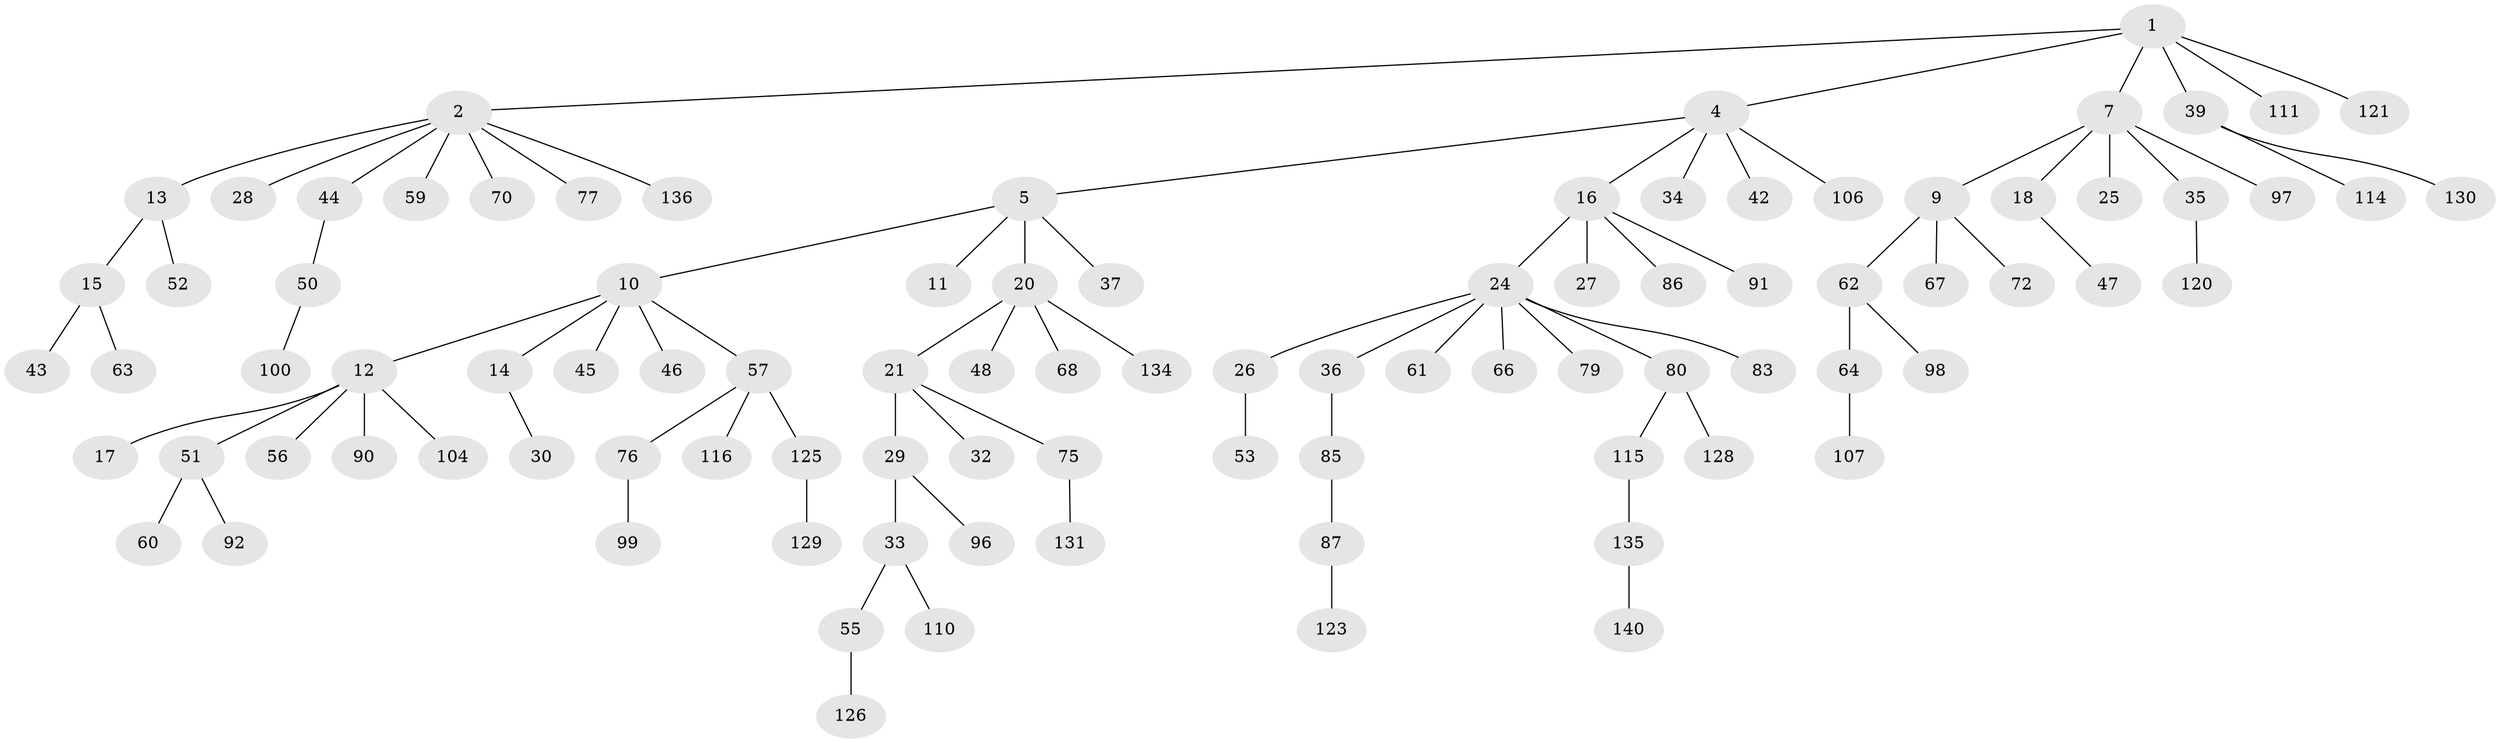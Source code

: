 // original degree distribution, {6: 0.014285714285714285, 5: 0.05, 7: 0.014285714285714285, 3: 0.09285714285714286, 2: 0.2785714285714286, 4: 0.03571428571428571, 1: 0.5071428571428571, 9: 0.007142857142857143}
// Generated by graph-tools (version 1.1) at 2025/42/03/06/25 10:42:06]
// undirected, 94 vertices, 93 edges
graph export_dot {
graph [start="1"]
  node [color=gray90,style=filled];
  1 [super="+6"];
  2 [super="+3"];
  4 [super="+101"];
  5 [super="+8"];
  7 [super="+19"];
  9 [super="+40"];
  10 [super="+22"];
  11 [super="+54"];
  12 [super="+71"];
  13 [super="+31"];
  14 [super="+102"];
  15;
  16 [super="+23"];
  17;
  18 [super="+49"];
  20 [super="+38"];
  21 [super="+113"];
  24 [super="+73"];
  25;
  26;
  27 [super="+118"];
  28 [super="+41"];
  29 [super="+132"];
  30 [super="+93"];
  32;
  33 [super="+84"];
  34 [super="+112"];
  35 [super="+58"];
  36;
  37;
  39 [super="+103"];
  42;
  43 [super="+119"];
  44 [super="+78"];
  45;
  46;
  47 [super="+65"];
  48;
  50;
  51 [super="+82"];
  52;
  53;
  55;
  56 [super="+81"];
  57 [super="+89"];
  59 [super="+138"];
  60 [super="+117"];
  61 [super="+105"];
  62 [super="+69"];
  63;
  64;
  66 [super="+74"];
  67 [super="+88"];
  68;
  70;
  72;
  75;
  76;
  77;
  79;
  80 [super="+95"];
  83;
  85;
  86 [super="+108"];
  87;
  90;
  91 [super="+137"];
  92 [super="+94"];
  96;
  97;
  98;
  99 [super="+124"];
  100 [super="+109"];
  104;
  106 [super="+139"];
  107 [super="+127"];
  110;
  111;
  114;
  115 [super="+122"];
  116;
  120;
  121;
  123;
  125;
  126;
  128;
  129 [super="+133"];
  130;
  131;
  134;
  135;
  136;
  140;
  1 -- 2;
  1 -- 4;
  1 -- 7;
  1 -- 39;
  1 -- 121;
  1 -- 111;
  2 -- 13;
  2 -- 70;
  2 -- 77;
  2 -- 136;
  2 -- 59;
  2 -- 28;
  2 -- 44;
  4 -- 5;
  4 -- 16;
  4 -- 34;
  4 -- 42;
  4 -- 106;
  5 -- 11;
  5 -- 10;
  5 -- 37;
  5 -- 20;
  7 -- 9;
  7 -- 18;
  7 -- 25;
  7 -- 35;
  7 -- 97;
  9 -- 62;
  9 -- 72;
  9 -- 67;
  10 -- 12;
  10 -- 14;
  10 -- 46;
  10 -- 57;
  10 -- 45;
  12 -- 17;
  12 -- 51;
  12 -- 56;
  12 -- 104;
  12 -- 90;
  13 -- 15;
  13 -- 52;
  14 -- 30;
  15 -- 43;
  15 -- 63;
  16 -- 27;
  16 -- 86;
  16 -- 91;
  16 -- 24;
  18 -- 47;
  20 -- 21;
  20 -- 68;
  20 -- 134;
  20 -- 48;
  21 -- 29;
  21 -- 32;
  21 -- 75;
  24 -- 26;
  24 -- 36;
  24 -- 61;
  24 -- 66;
  24 -- 79;
  24 -- 80;
  24 -- 83;
  26 -- 53;
  29 -- 33;
  29 -- 96;
  33 -- 55;
  33 -- 110;
  35 -- 120;
  36 -- 85;
  39 -- 114;
  39 -- 130;
  44 -- 50;
  50 -- 100;
  51 -- 60;
  51 -- 92;
  55 -- 126;
  57 -- 76;
  57 -- 116;
  57 -- 125;
  62 -- 64;
  62 -- 98;
  64 -- 107;
  75 -- 131;
  76 -- 99;
  80 -- 115;
  80 -- 128;
  85 -- 87;
  87 -- 123;
  115 -- 135;
  125 -- 129;
  135 -- 140;
}
